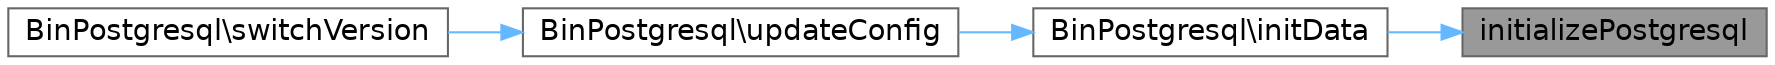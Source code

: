 digraph "initializePostgresql"
{
 // LATEX_PDF_SIZE
  bgcolor="transparent";
  edge [fontname=Helvetica,fontsize=14,labelfontname=Helvetica,labelfontsize=14];
  node [fontname=Helvetica,fontsize=14,shape=box,height=0.2,width=0.4];
  rankdir="RL";
  Node1 [id="Node000001",label="initializePostgresql",height=0.2,width=0.4,color="gray40", fillcolor="grey60", style="filled", fontcolor="black",tooltip=" "];
  Node1 -> Node2 [id="edge1_Node000001_Node000002",dir="back",color="steelblue1",style="solid",tooltip=" "];
  Node2 [id="Node000002",label="BinPostgresql\\initData",height=0.2,width=0.4,color="grey40", fillcolor="white", style="filled",URL="$dc/db9/classBinPostgresql.html#a39eaff72da8a04ade377c086ddc3e0a3",tooltip=" "];
  Node2 -> Node3 [id="edge2_Node000002_Node000003",dir="back",color="steelblue1",style="solid",tooltip=" "];
  Node3 [id="Node000003",label="BinPostgresql\\updateConfig",height=0.2,width=0.4,color="grey40", fillcolor="white", style="filled",URL="$dc/db9/classBinPostgresql.html#a4ca4942bd159e981d98bae05e134855d",tooltip=" "];
  Node3 -> Node4 [id="edge3_Node000003_Node000004",dir="back",color="steelblue1",style="solid",tooltip=" "];
  Node4 [id="Node000004",label="BinPostgresql\\switchVersion",height=0.2,width=0.4,color="grey40", fillcolor="white", style="filled",URL="$dc/db9/classBinPostgresql.html#a5f33c33705dd268ad4799ceeacc8eec3",tooltip=" "];
}
